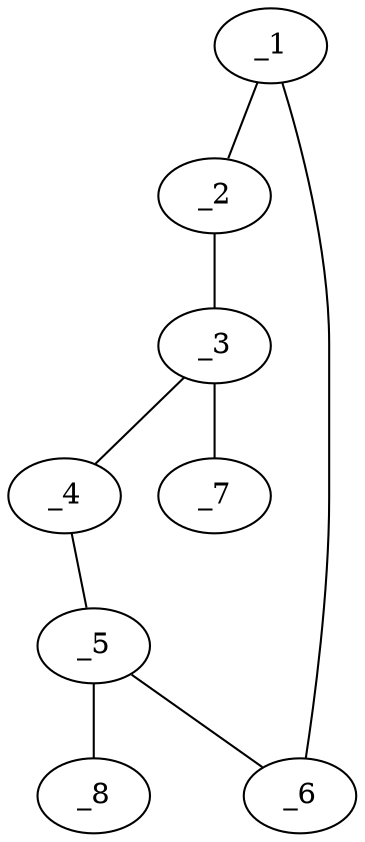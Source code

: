graph molid631634 {
	_1	 [charge=0,
		chem=2,
		symbol="O  ",
		x="4.5981",
		y="-1"];
	_2	 [charge=0,
		chem=1,
		symbol="C  ",
		x="4.5981",
		y=0];
	_1 -- _2	 [valence=1];
	_6	 [charge=0,
		chem=1,
		symbol="C  ",
		x="3.7321",
		y="-1.5"];
	_1 -- _6	 [valence=1];
	_3	 [charge=0,
		chem=1,
		symbol="C  ",
		x="3.7321",
		y="0.5"];
	_2 -- _3	 [valence=1];
	_4	 [charge=0,
		chem=4,
		symbol="N  ",
		x="2.866",
		y=0];
	_3 -- _4	 [valence=1];
	_7	 [charge=0,
		chem=2,
		symbol="O  ",
		x="3.7321",
		y="1.5"];
	_3 -- _7	 [valence=2];
	_5	 [charge=0,
		chem=1,
		symbol="C  ",
		x="2.866",
		y="-1"];
	_4 -- _5	 [valence=1];
	_5 -- _6	 [valence=1];
	_8	 [charge=0,
		chem=2,
		symbol="O  ",
		x=2,
		y="-1.5"];
	_5 -- _8	 [valence=2];
}
